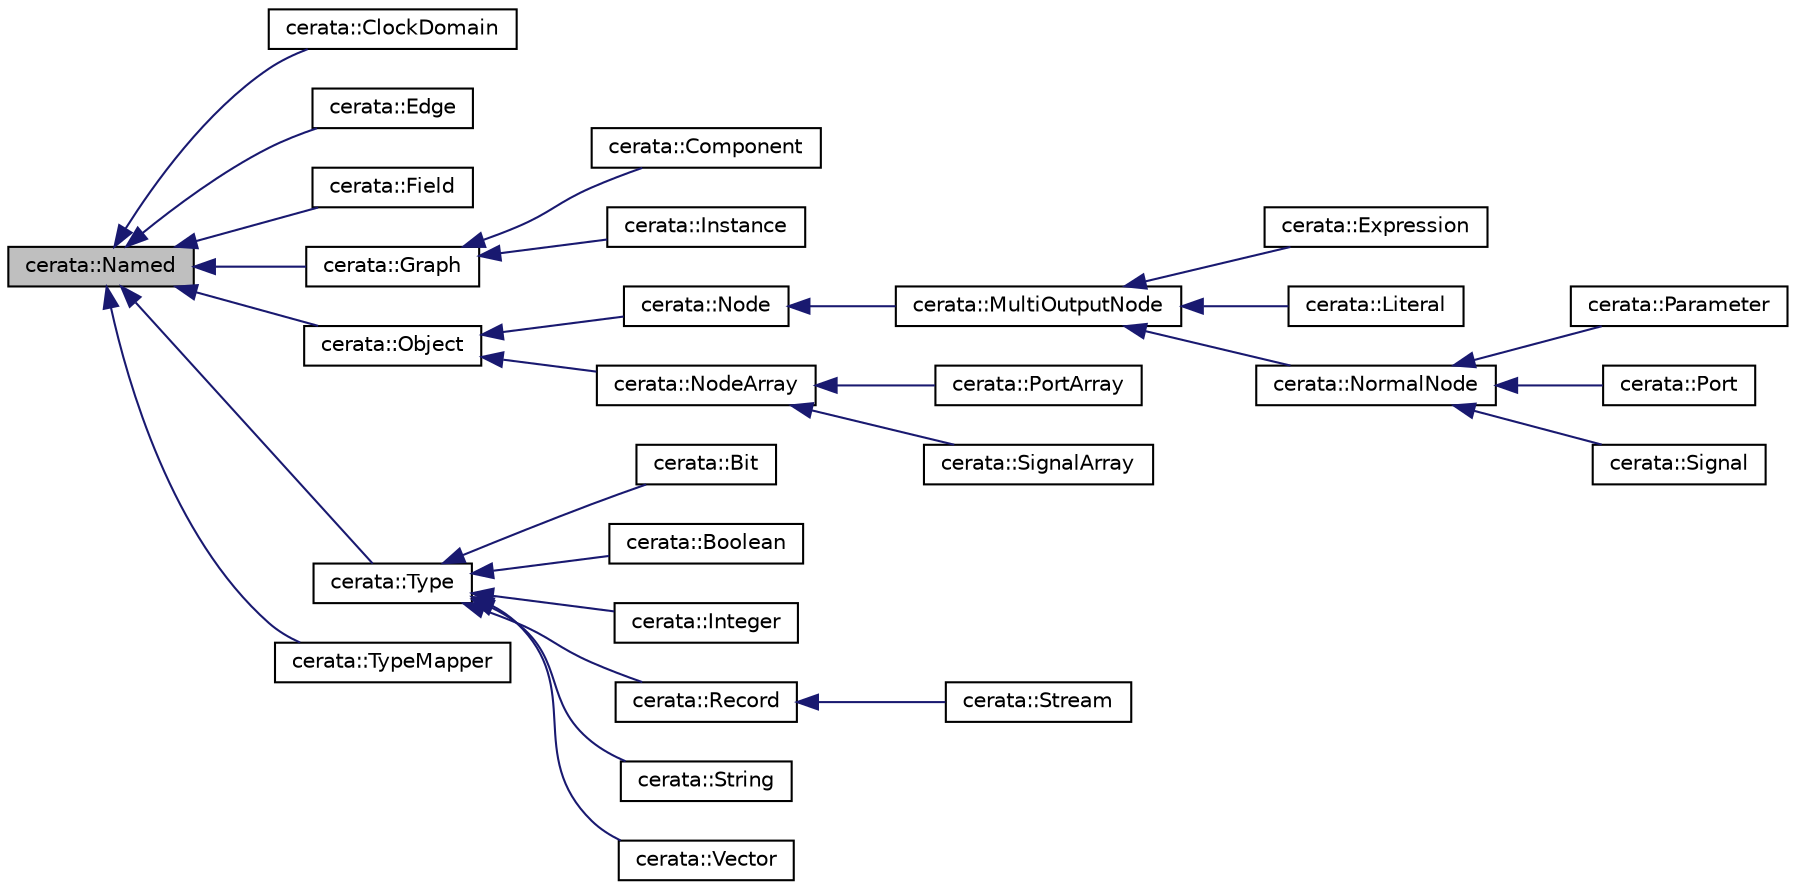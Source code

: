 digraph "cerata::Named"
{
 // LATEX_PDF_SIZE
  edge [fontname="Helvetica",fontsize="10",labelfontname="Helvetica",labelfontsize="10"];
  node [fontname="Helvetica",fontsize="10",shape=record];
  rankdir="LR";
  Node1 [label="cerata::Named",height=0.2,width=0.4,color="black", fillcolor="grey75", style="filled", fontcolor="black",tooltip="Convenience structure for anything that is named. Names are case-sensitive."];
  Node1 -> Node2 [dir="back",color="midnightblue",fontsize="10",style="solid",fontname="Helvetica"];
  Node2 [label="cerata::ClockDomain",height=0.2,width=0.4,color="black", fillcolor="white", style="filled",URL="$structcerata_1_1_clock_domain.html",tooltip="A clock domain."];
  Node1 -> Node3 [dir="back",color="midnightblue",fontsize="10",style="solid",fontname="Helvetica"];
  Node3 [label="cerata::Edge",height=0.2,width=0.4,color="black", fillcolor="white", style="filled",URL="$classcerata_1_1_edge.html",tooltip="A directed edge between two nodes."];
  Node1 -> Node4 [dir="back",color="midnightblue",fontsize="10",style="solid",fontname="Helvetica"];
  Node4 [label="cerata::Field",height=0.2,width=0.4,color="black", fillcolor="white", style="filled",URL="$classcerata_1_1_field.html",tooltip="A Record field."];
  Node1 -> Node5 [dir="back",color="midnightblue",fontsize="10",style="solid",fontname="Helvetica"];
  Node5 [label="cerata::Graph",height=0.2,width=0.4,color="black", fillcolor="white", style="filled",URL="$classcerata_1_1_graph.html",tooltip="A graph representing a hardware structure."];
  Node5 -> Node6 [dir="back",color="midnightblue",fontsize="10",style="solid",fontname="Helvetica"];
  Node6 [label="cerata::Component",height=0.2,width=0.4,color="black", fillcolor="white", style="filled",URL="$classcerata_1_1_component.html",tooltip="A Component graph."];
  Node5 -> Node7 [dir="back",color="midnightblue",fontsize="10",style="solid",fontname="Helvetica"];
  Node7 [label="cerata::Instance",height=0.2,width=0.4,color="black", fillcolor="white", style="filled",URL="$classcerata_1_1_instance.html",tooltip="An instance."];
  Node1 -> Node8 [dir="back",color="midnightblue",fontsize="10",style="solid",fontname="Helvetica"];
  Node8 [label="cerata::Object",height=0.2,width=0.4,color="black", fillcolor="white", style="filled",URL="$classcerata_1_1_object.html",tooltip="A Cerata Object on a graph."];
  Node8 -> Node9 [dir="back",color="midnightblue",fontsize="10",style="solid",fontname="Helvetica"];
  Node9 [label="cerata::Node",height=0.2,width=0.4,color="black", fillcolor="white", style="filled",URL="$classcerata_1_1_node.html",tooltip="A node."];
  Node9 -> Node10 [dir="back",color="midnightblue",fontsize="10",style="solid",fontname="Helvetica"];
  Node10 [label="cerata::MultiOutputNode",height=0.2,width=0.4,color="black", fillcolor="white", style="filled",URL="$structcerata_1_1_multi_output_node.html",tooltip="A no-input, multiple-outputs node."];
  Node10 -> Node11 [dir="back",color="midnightblue",fontsize="10",style="solid",fontname="Helvetica"];
  Node11 [label="cerata::Expression",height=0.2,width=0.4,color="black", fillcolor="white", style="filled",URL="$classcerata_1_1_expression.html",tooltip="A node representing a binary tree of other nodes."];
  Node10 -> Node12 [dir="back",color="midnightblue",fontsize="10",style="solid",fontname="Helvetica"];
  Node12 [label="cerata::Literal",height=0.2,width=0.4,color="black", fillcolor="white", style="filled",URL="$classcerata_1_1_literal.html",tooltip="A Literal Node."];
  Node10 -> Node13 [dir="back",color="midnightblue",fontsize="10",style="solid",fontname="Helvetica"];
  Node13 [label="cerata::NormalNode",height=0.2,width=0.4,color="black", fillcolor="white", style="filled",URL="$structcerata_1_1_normal_node.html",tooltip="A single-input, multiple-outputs node."];
  Node13 -> Node14 [dir="back",color="midnightblue",fontsize="10",style="solid",fontname="Helvetica"];
  Node14 [label="cerata::Parameter",height=0.2,width=0.4,color="black", fillcolor="white", style="filled",URL="$classcerata_1_1_parameter.html",tooltip="A Parameter node."];
  Node13 -> Node15 [dir="back",color="midnightblue",fontsize="10",style="solid",fontname="Helvetica"];
  Node15 [label="cerata::Port",height=0.2,width=0.4,color="black", fillcolor="white", style="filled",URL="$classcerata_1_1_port.html",tooltip="A port is a terminator node on a graph."];
  Node13 -> Node16 [dir="back",color="midnightblue",fontsize="10",style="solid",fontname="Helvetica"];
  Node16 [label="cerata::Signal",height=0.2,width=0.4,color="black", fillcolor="white", style="filled",URL="$classcerata_1_1_signal.html",tooltip="A Signal Node."];
  Node8 -> Node17 [dir="back",color="midnightblue",fontsize="10",style="solid",fontname="Helvetica"];
  Node17 [label="cerata::NodeArray",height=0.2,width=0.4,color="black", fillcolor="white", style="filled",URL="$classcerata_1_1_node_array.html",tooltip="An array of nodes."];
  Node17 -> Node18 [dir="back",color="midnightblue",fontsize="10",style="solid",fontname="Helvetica"];
  Node18 [label="cerata::PortArray",height=0.2,width=0.4,color="black", fillcolor="white", style="filled",URL="$classcerata_1_1_port_array.html",tooltip="An array of port nodes."];
  Node17 -> Node19 [dir="back",color="midnightblue",fontsize="10",style="solid",fontname="Helvetica"];
  Node19 [label="cerata::SignalArray",height=0.2,width=0.4,color="black", fillcolor="white", style="filled",URL="$classcerata_1_1_signal_array.html",tooltip="An array of signal nodes."];
  Node1 -> Node20 [dir="back",color="midnightblue",fontsize="10",style="solid",fontname="Helvetica"];
  Node20 [label="cerata::Type",height=0.2,width=0.4,color="black", fillcolor="white", style="filled",URL="$classcerata_1_1_type.html",tooltip="A Type."];
  Node20 -> Node21 [dir="back",color="midnightblue",fontsize="10",style="solid",fontname="Helvetica"];
  Node21 [label="cerata::Bit",height=0.2,width=0.4,color="black", fillcolor="white", style="filled",URL="$structcerata_1_1_bit.html",tooltip="A bit type."];
  Node20 -> Node22 [dir="back",color="midnightblue",fontsize="10",style="solid",fontname="Helvetica"];
  Node22 [label="cerata::Boolean",height=0.2,width=0.4,color="black", fillcolor="white", style="filled",URL="$structcerata_1_1_boolean.html",tooltip="Boolean type."];
  Node20 -> Node23 [dir="back",color="midnightblue",fontsize="10",style="solid",fontname="Helvetica"];
  Node23 [label="cerata::Integer",height=0.2,width=0.4,color="black", fillcolor="white", style="filled",URL="$structcerata_1_1_integer.html",tooltip="Integer type."];
  Node20 -> Node24 [dir="back",color="midnightblue",fontsize="10",style="solid",fontname="Helvetica"];
  Node24 [label="cerata::Record",height=0.2,width=0.4,color="black", fillcolor="white", style="filled",URL="$classcerata_1_1_record.html",tooltip="A Record type containing zero or more fields."];
  Node24 -> Node25 [dir="back",color="midnightblue",fontsize="10",style="solid",fontname="Helvetica"];
  Node25 [label="cerata::Stream",height=0.2,width=0.4,color="black", fillcolor="white", style="filled",URL="$classcerata_1_1_stream.html",tooltip="A Stream type."];
  Node20 -> Node26 [dir="back",color="midnightblue",fontsize="10",style="solid",fontname="Helvetica"];
  Node26 [label="cerata::String",height=0.2,width=0.4,color="black", fillcolor="white", style="filled",URL="$structcerata_1_1_string.html",tooltip="String type."];
  Node20 -> Node27 [dir="back",color="midnightblue",fontsize="10",style="solid",fontname="Helvetica"];
  Node27 [label="cerata::Vector",height=0.2,width=0.4,color="black", fillcolor="white", style="filled",URL="$classcerata_1_1_vector.html",tooltip="Vector type."];
  Node1 -> Node28 [dir="back",color="midnightblue",fontsize="10",style="solid",fontname="Helvetica"];
  Node28 [label="cerata::TypeMapper",height=0.2,width=0.4,color="black", fillcolor="white", style="filled",URL="$classcerata_1_1_type_mapper.html",tooltip="A structure to dynamically define type mappings between flattened types."];
}
